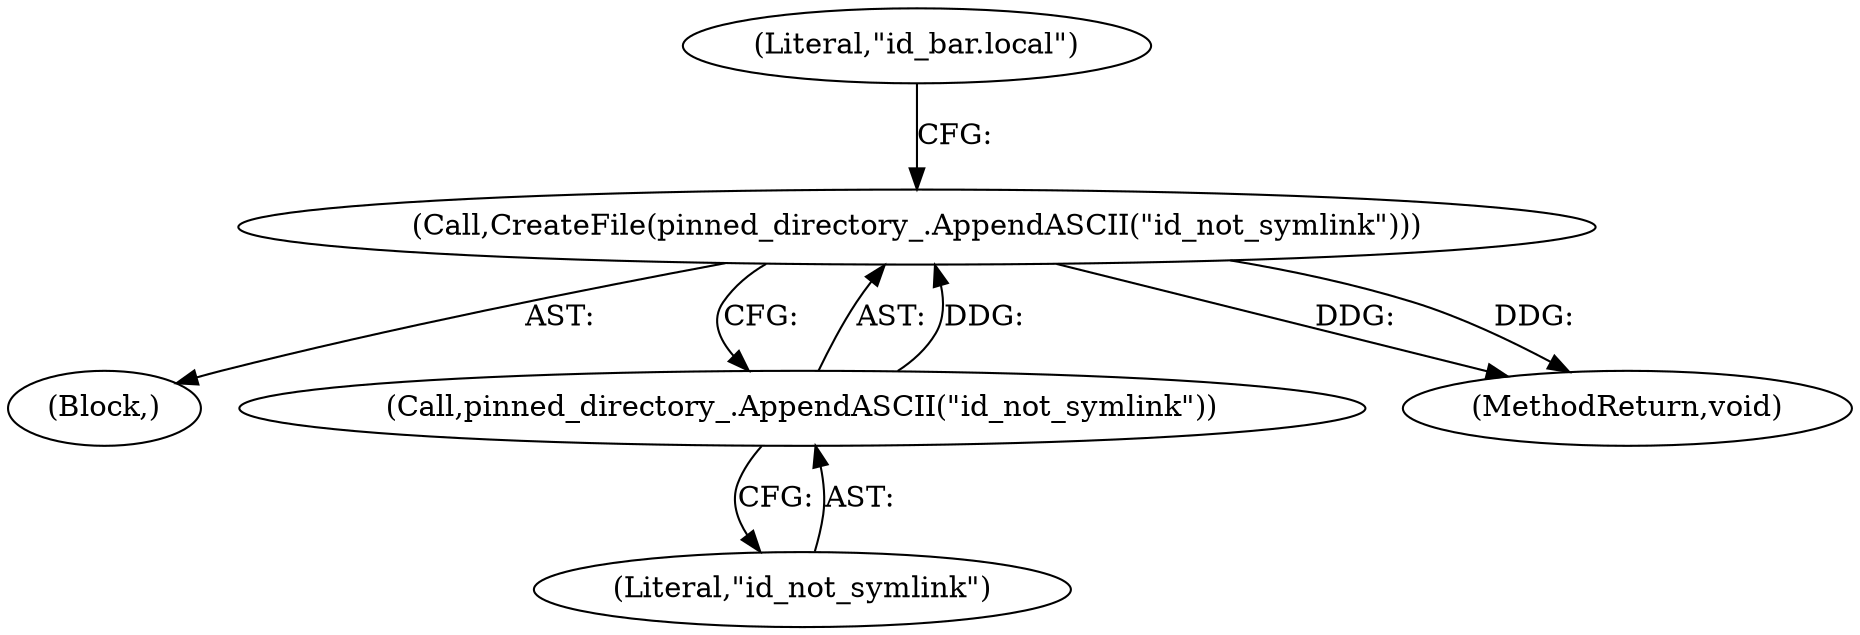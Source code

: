 digraph "1_Chrome_baef1ffd73db183ca50c854e1779ed7f6e5100a8_10@del" {
"1000150" [label="(Call,CreateFile(pinned_directory_.AppendASCII(\"id_not_symlink\")))"];
"1000151" [label="(Call,pinned_directory_.AppendASCII(\"id_not_symlink\"))"];
"1000101" [label="(Block,)"];
"1000151" [label="(Call,pinned_directory_.AppendASCII(\"id_not_symlink\"))"];
"1000152" [label="(Literal,\"id_not_symlink\")"];
"1000150" [label="(Call,CreateFile(pinned_directory_.AppendASCII(\"id_not_symlink\")))"];
"1000155" [label="(Literal,\"id_bar.local\")"];
"1000163" [label="(MethodReturn,void)"];
"1000150" -> "1000101"  [label="AST: "];
"1000150" -> "1000151"  [label="CFG: "];
"1000151" -> "1000150"  [label="AST: "];
"1000155" -> "1000150"  [label="CFG: "];
"1000150" -> "1000163"  [label="DDG: "];
"1000150" -> "1000163"  [label="DDG: "];
"1000151" -> "1000150"  [label="DDG: "];
"1000151" -> "1000152"  [label="CFG: "];
"1000152" -> "1000151"  [label="AST: "];
}
